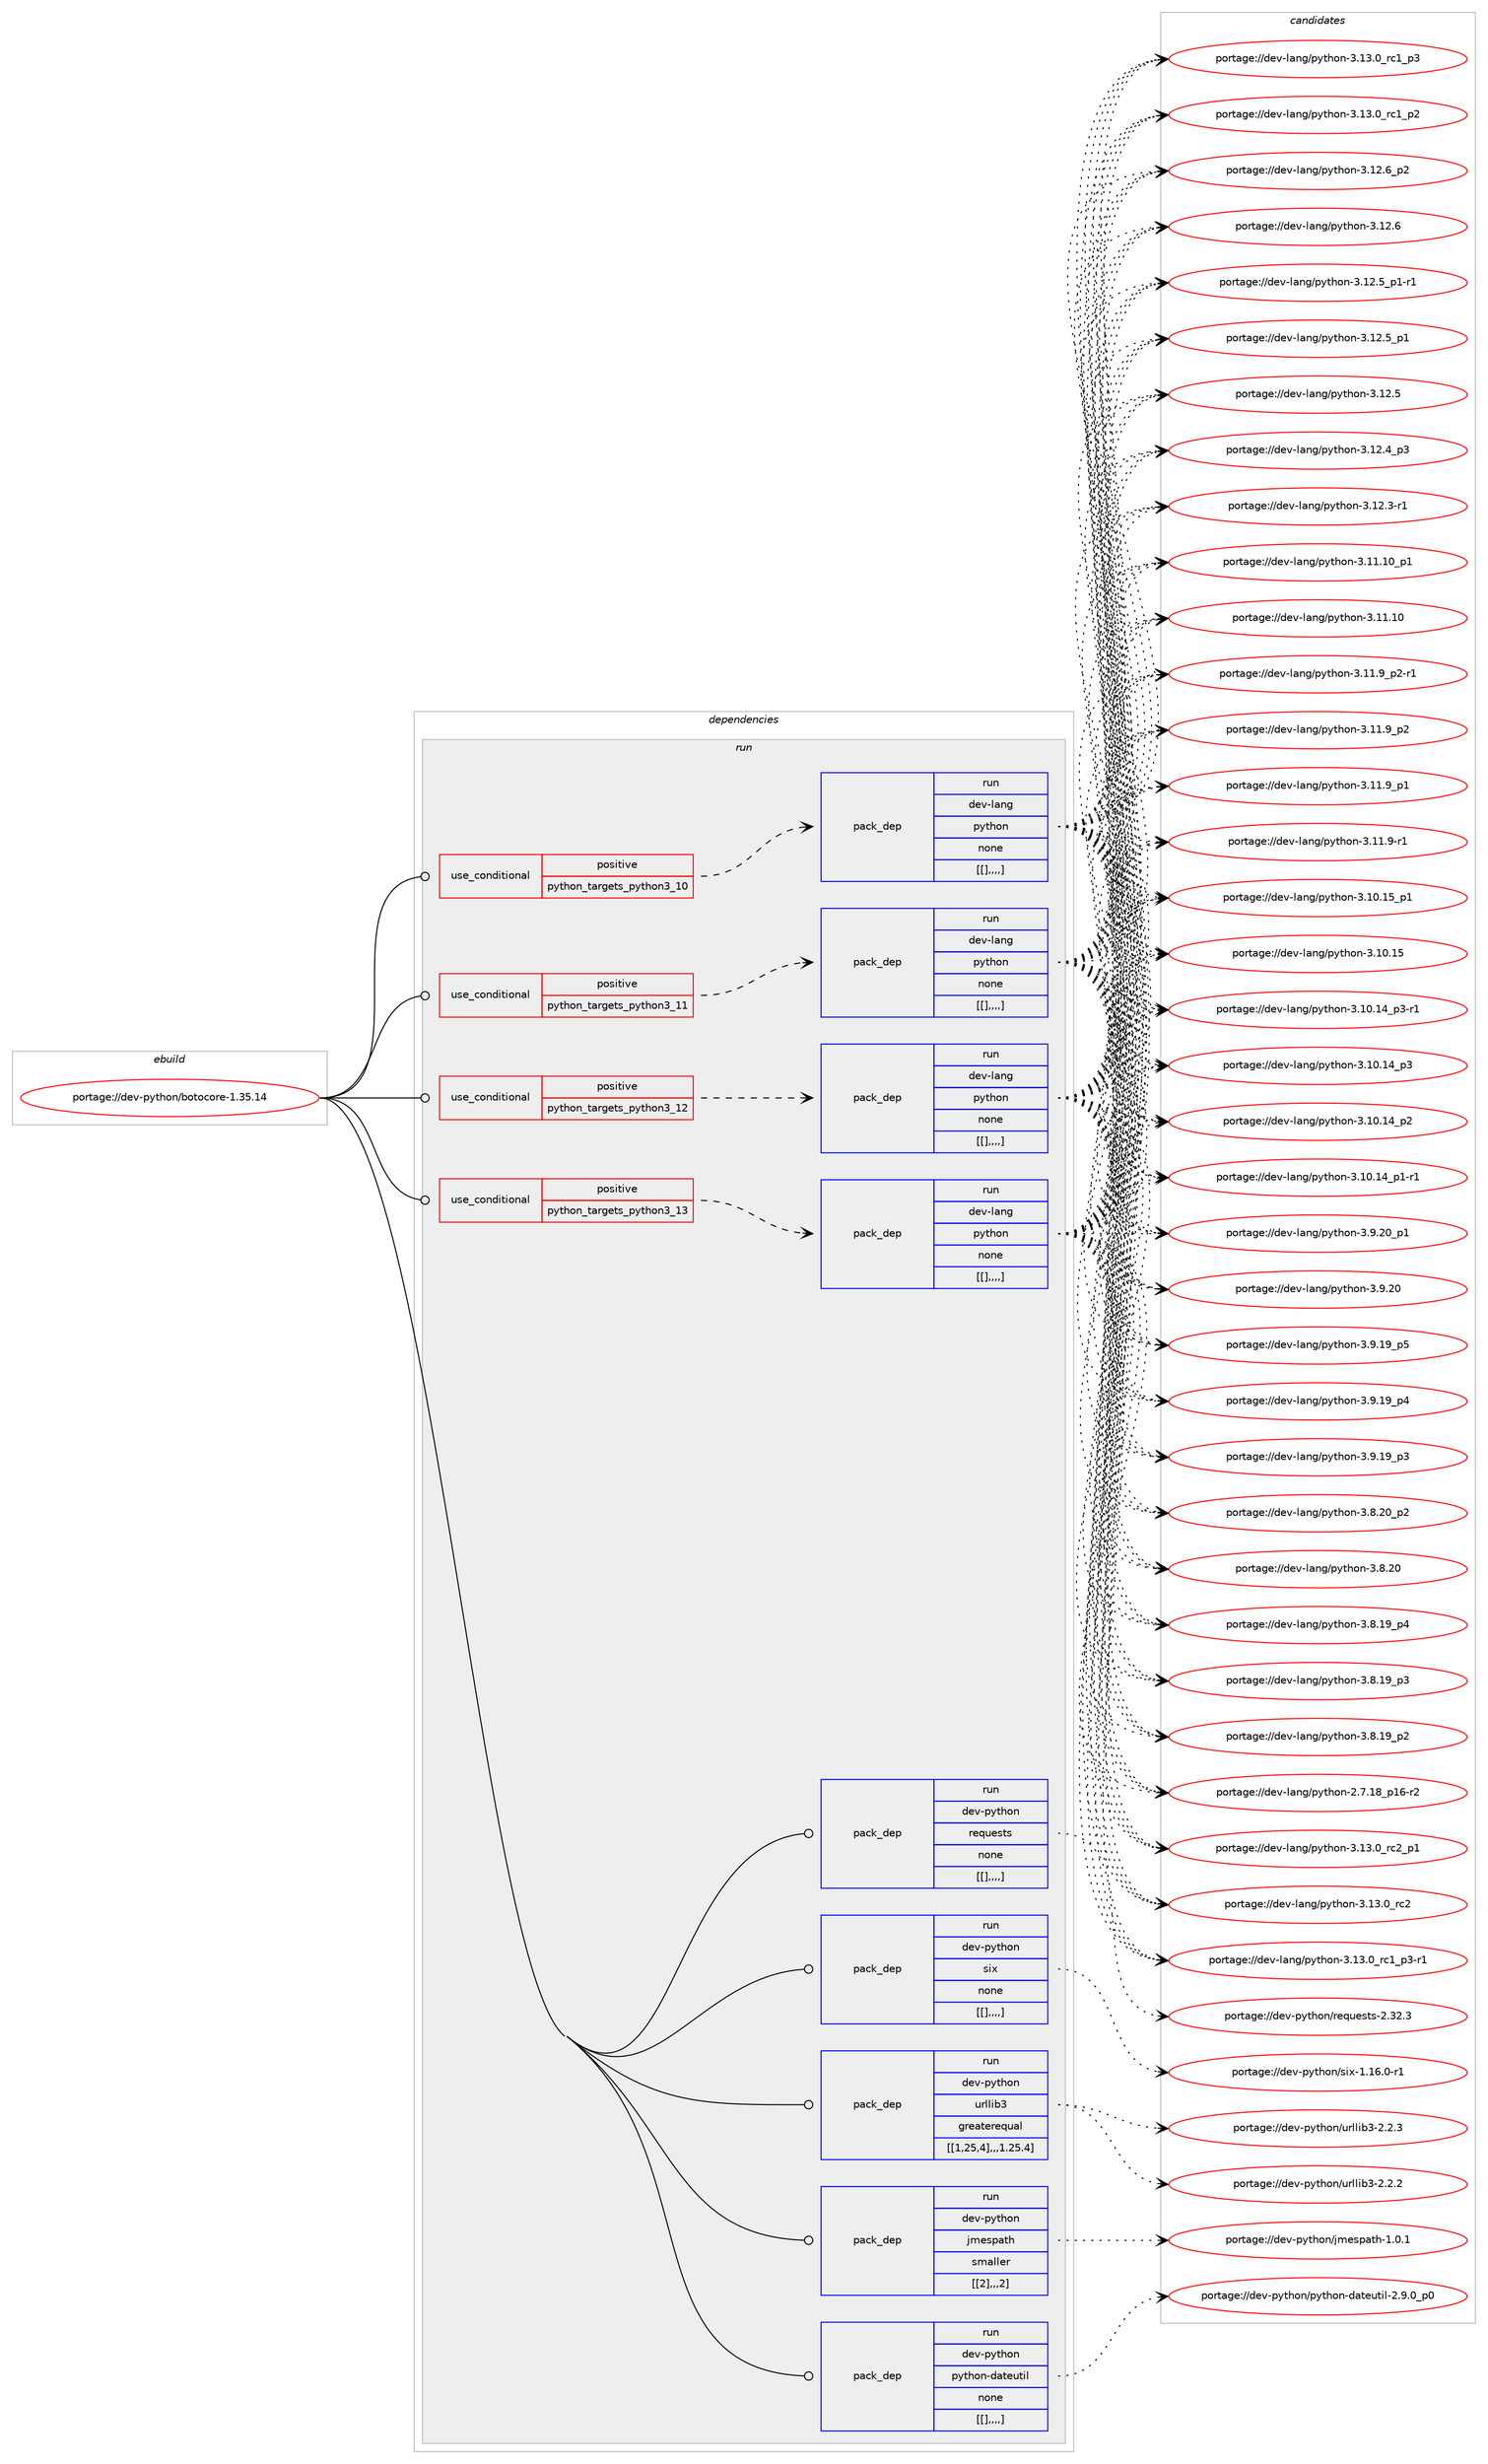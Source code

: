 digraph prolog {

# *************
# Graph options
# *************

newrank=true;
concentrate=true;
compound=true;
graph [rankdir=LR,fontname=Helvetica,fontsize=10,ranksep=1.5];#, ranksep=2.5, nodesep=0.2];
edge  [arrowhead=vee];
node  [fontname=Helvetica,fontsize=10];

# **********
# The ebuild
# **********

subgraph cluster_leftcol {
color=gray;
label=<<i>ebuild</i>>;
id [label="portage://dev-python/botocore-1.35.14", color=red, width=4, href="../dev-python/botocore-1.35.14.svg"];
}

# ****************
# The dependencies
# ****************

subgraph cluster_midcol {
color=gray;
label=<<i>dependencies</i>>;
subgraph cluster_compile {
fillcolor="#eeeeee";
style=filled;
label=<<i>compile</i>>;
}
subgraph cluster_compileandrun {
fillcolor="#eeeeee";
style=filled;
label=<<i>compile and run</i>>;
}
subgraph cluster_run {
fillcolor="#eeeeee";
style=filled;
label=<<i>run</i>>;
subgraph cond32417 {
dependency144463 [label=<<TABLE BORDER="0" CELLBORDER="1" CELLSPACING="0" CELLPADDING="4"><TR><TD ROWSPAN="3" CELLPADDING="10">use_conditional</TD></TR><TR><TD>positive</TD></TR><TR><TD>python_targets_python3_10</TD></TR></TABLE>>, shape=none, color=red];
subgraph pack110837 {
dependency144464 [label=<<TABLE BORDER="0" CELLBORDER="1" CELLSPACING="0" CELLPADDING="4" WIDTH="220"><TR><TD ROWSPAN="6" CELLPADDING="30">pack_dep</TD></TR><TR><TD WIDTH="110">run</TD></TR><TR><TD>dev-lang</TD></TR><TR><TD>python</TD></TR><TR><TD>none</TD></TR><TR><TD>[[],,,,]</TD></TR></TABLE>>, shape=none, color=blue];
}
dependency144463:e -> dependency144464:w [weight=20,style="dashed",arrowhead="vee"];
}
id:e -> dependency144463:w [weight=20,style="solid",arrowhead="odot"];
subgraph cond32418 {
dependency144465 [label=<<TABLE BORDER="0" CELLBORDER="1" CELLSPACING="0" CELLPADDING="4"><TR><TD ROWSPAN="3" CELLPADDING="10">use_conditional</TD></TR><TR><TD>positive</TD></TR><TR><TD>python_targets_python3_11</TD></TR></TABLE>>, shape=none, color=red];
subgraph pack110838 {
dependency144466 [label=<<TABLE BORDER="0" CELLBORDER="1" CELLSPACING="0" CELLPADDING="4" WIDTH="220"><TR><TD ROWSPAN="6" CELLPADDING="30">pack_dep</TD></TR><TR><TD WIDTH="110">run</TD></TR><TR><TD>dev-lang</TD></TR><TR><TD>python</TD></TR><TR><TD>none</TD></TR><TR><TD>[[],,,,]</TD></TR></TABLE>>, shape=none, color=blue];
}
dependency144465:e -> dependency144466:w [weight=20,style="dashed",arrowhead="vee"];
}
id:e -> dependency144465:w [weight=20,style="solid",arrowhead="odot"];
subgraph cond32419 {
dependency144467 [label=<<TABLE BORDER="0" CELLBORDER="1" CELLSPACING="0" CELLPADDING="4"><TR><TD ROWSPAN="3" CELLPADDING="10">use_conditional</TD></TR><TR><TD>positive</TD></TR><TR><TD>python_targets_python3_12</TD></TR></TABLE>>, shape=none, color=red];
subgraph pack110839 {
dependency144468 [label=<<TABLE BORDER="0" CELLBORDER="1" CELLSPACING="0" CELLPADDING="4" WIDTH="220"><TR><TD ROWSPAN="6" CELLPADDING="30">pack_dep</TD></TR><TR><TD WIDTH="110">run</TD></TR><TR><TD>dev-lang</TD></TR><TR><TD>python</TD></TR><TR><TD>none</TD></TR><TR><TD>[[],,,,]</TD></TR></TABLE>>, shape=none, color=blue];
}
dependency144467:e -> dependency144468:w [weight=20,style="dashed",arrowhead="vee"];
}
id:e -> dependency144467:w [weight=20,style="solid",arrowhead="odot"];
subgraph cond32420 {
dependency144469 [label=<<TABLE BORDER="0" CELLBORDER="1" CELLSPACING="0" CELLPADDING="4"><TR><TD ROWSPAN="3" CELLPADDING="10">use_conditional</TD></TR><TR><TD>positive</TD></TR><TR><TD>python_targets_python3_13</TD></TR></TABLE>>, shape=none, color=red];
subgraph pack110840 {
dependency144470 [label=<<TABLE BORDER="0" CELLBORDER="1" CELLSPACING="0" CELLPADDING="4" WIDTH="220"><TR><TD ROWSPAN="6" CELLPADDING="30">pack_dep</TD></TR><TR><TD WIDTH="110">run</TD></TR><TR><TD>dev-lang</TD></TR><TR><TD>python</TD></TR><TR><TD>none</TD></TR><TR><TD>[[],,,,]</TD></TR></TABLE>>, shape=none, color=blue];
}
dependency144469:e -> dependency144470:w [weight=20,style="dashed",arrowhead="vee"];
}
id:e -> dependency144469:w [weight=20,style="solid",arrowhead="odot"];
subgraph pack110841 {
dependency144471 [label=<<TABLE BORDER="0" CELLBORDER="1" CELLSPACING="0" CELLPADDING="4" WIDTH="220"><TR><TD ROWSPAN="6" CELLPADDING="30">pack_dep</TD></TR><TR><TD WIDTH="110">run</TD></TR><TR><TD>dev-python</TD></TR><TR><TD>jmespath</TD></TR><TR><TD>smaller</TD></TR><TR><TD>[[2],,,2]</TD></TR></TABLE>>, shape=none, color=blue];
}
id:e -> dependency144471:w [weight=20,style="solid",arrowhead="odot"];
subgraph pack110842 {
dependency144472 [label=<<TABLE BORDER="0" CELLBORDER="1" CELLSPACING="0" CELLPADDING="4" WIDTH="220"><TR><TD ROWSPAN="6" CELLPADDING="30">pack_dep</TD></TR><TR><TD WIDTH="110">run</TD></TR><TR><TD>dev-python</TD></TR><TR><TD>python-dateutil</TD></TR><TR><TD>none</TD></TR><TR><TD>[[],,,,]</TD></TR></TABLE>>, shape=none, color=blue];
}
id:e -> dependency144472:w [weight=20,style="solid",arrowhead="odot"];
subgraph pack110843 {
dependency144473 [label=<<TABLE BORDER="0" CELLBORDER="1" CELLSPACING="0" CELLPADDING="4" WIDTH="220"><TR><TD ROWSPAN="6" CELLPADDING="30">pack_dep</TD></TR><TR><TD WIDTH="110">run</TD></TR><TR><TD>dev-python</TD></TR><TR><TD>requests</TD></TR><TR><TD>none</TD></TR><TR><TD>[[],,,,]</TD></TR></TABLE>>, shape=none, color=blue];
}
id:e -> dependency144473:w [weight=20,style="solid",arrowhead="odot"];
subgraph pack110844 {
dependency144474 [label=<<TABLE BORDER="0" CELLBORDER="1" CELLSPACING="0" CELLPADDING="4" WIDTH="220"><TR><TD ROWSPAN="6" CELLPADDING="30">pack_dep</TD></TR><TR><TD WIDTH="110">run</TD></TR><TR><TD>dev-python</TD></TR><TR><TD>six</TD></TR><TR><TD>none</TD></TR><TR><TD>[[],,,,]</TD></TR></TABLE>>, shape=none, color=blue];
}
id:e -> dependency144474:w [weight=20,style="solid",arrowhead="odot"];
subgraph pack110845 {
dependency144475 [label=<<TABLE BORDER="0" CELLBORDER="1" CELLSPACING="0" CELLPADDING="4" WIDTH="220"><TR><TD ROWSPAN="6" CELLPADDING="30">pack_dep</TD></TR><TR><TD WIDTH="110">run</TD></TR><TR><TD>dev-python</TD></TR><TR><TD>urllib3</TD></TR><TR><TD>greaterequal</TD></TR><TR><TD>[[1,25,4],,,1.25.4]</TD></TR></TABLE>>, shape=none, color=blue];
}
id:e -> dependency144475:w [weight=20,style="solid",arrowhead="odot"];
}
}

# **************
# The candidates
# **************

subgraph cluster_choices {
rank=same;
color=gray;
label=<<i>candidates</i>>;

subgraph choice110837 {
color=black;
nodesep=1;
choice100101118451089711010347112121116104111110455146495146489511499509511249 [label="portage://dev-lang/python-3.13.0_rc2_p1", color=red, width=4,href="../dev-lang/python-3.13.0_rc2_p1.svg"];
choice10010111845108971101034711212111610411111045514649514648951149950 [label="portage://dev-lang/python-3.13.0_rc2", color=red, width=4,href="../dev-lang/python-3.13.0_rc2.svg"];
choice1001011184510897110103471121211161041111104551464951464895114994995112514511449 [label="portage://dev-lang/python-3.13.0_rc1_p3-r1", color=red, width=4,href="../dev-lang/python-3.13.0_rc1_p3-r1.svg"];
choice100101118451089711010347112121116104111110455146495146489511499499511251 [label="portage://dev-lang/python-3.13.0_rc1_p3", color=red, width=4,href="../dev-lang/python-3.13.0_rc1_p3.svg"];
choice100101118451089711010347112121116104111110455146495146489511499499511250 [label="portage://dev-lang/python-3.13.0_rc1_p2", color=red, width=4,href="../dev-lang/python-3.13.0_rc1_p2.svg"];
choice100101118451089711010347112121116104111110455146495046549511250 [label="portage://dev-lang/python-3.12.6_p2", color=red, width=4,href="../dev-lang/python-3.12.6_p2.svg"];
choice10010111845108971101034711212111610411111045514649504654 [label="portage://dev-lang/python-3.12.6", color=red, width=4,href="../dev-lang/python-3.12.6.svg"];
choice1001011184510897110103471121211161041111104551464950465395112494511449 [label="portage://dev-lang/python-3.12.5_p1-r1", color=red, width=4,href="../dev-lang/python-3.12.5_p1-r1.svg"];
choice100101118451089711010347112121116104111110455146495046539511249 [label="portage://dev-lang/python-3.12.5_p1", color=red, width=4,href="../dev-lang/python-3.12.5_p1.svg"];
choice10010111845108971101034711212111610411111045514649504653 [label="portage://dev-lang/python-3.12.5", color=red, width=4,href="../dev-lang/python-3.12.5.svg"];
choice100101118451089711010347112121116104111110455146495046529511251 [label="portage://dev-lang/python-3.12.4_p3", color=red, width=4,href="../dev-lang/python-3.12.4_p3.svg"];
choice100101118451089711010347112121116104111110455146495046514511449 [label="portage://dev-lang/python-3.12.3-r1", color=red, width=4,href="../dev-lang/python-3.12.3-r1.svg"];
choice10010111845108971101034711212111610411111045514649494649489511249 [label="portage://dev-lang/python-3.11.10_p1", color=red, width=4,href="../dev-lang/python-3.11.10_p1.svg"];
choice1001011184510897110103471121211161041111104551464949464948 [label="portage://dev-lang/python-3.11.10", color=red, width=4,href="../dev-lang/python-3.11.10.svg"];
choice1001011184510897110103471121211161041111104551464949465795112504511449 [label="portage://dev-lang/python-3.11.9_p2-r1", color=red, width=4,href="../dev-lang/python-3.11.9_p2-r1.svg"];
choice100101118451089711010347112121116104111110455146494946579511250 [label="portage://dev-lang/python-3.11.9_p2", color=red, width=4,href="../dev-lang/python-3.11.9_p2.svg"];
choice100101118451089711010347112121116104111110455146494946579511249 [label="portage://dev-lang/python-3.11.9_p1", color=red, width=4,href="../dev-lang/python-3.11.9_p1.svg"];
choice100101118451089711010347112121116104111110455146494946574511449 [label="portage://dev-lang/python-3.11.9-r1", color=red, width=4,href="../dev-lang/python-3.11.9-r1.svg"];
choice10010111845108971101034711212111610411111045514649484649539511249 [label="portage://dev-lang/python-3.10.15_p1", color=red, width=4,href="../dev-lang/python-3.10.15_p1.svg"];
choice1001011184510897110103471121211161041111104551464948464953 [label="portage://dev-lang/python-3.10.15", color=red, width=4,href="../dev-lang/python-3.10.15.svg"];
choice100101118451089711010347112121116104111110455146494846495295112514511449 [label="portage://dev-lang/python-3.10.14_p3-r1", color=red, width=4,href="../dev-lang/python-3.10.14_p3-r1.svg"];
choice10010111845108971101034711212111610411111045514649484649529511251 [label="portage://dev-lang/python-3.10.14_p3", color=red, width=4,href="../dev-lang/python-3.10.14_p3.svg"];
choice10010111845108971101034711212111610411111045514649484649529511250 [label="portage://dev-lang/python-3.10.14_p2", color=red, width=4,href="../dev-lang/python-3.10.14_p2.svg"];
choice100101118451089711010347112121116104111110455146494846495295112494511449 [label="portage://dev-lang/python-3.10.14_p1-r1", color=red, width=4,href="../dev-lang/python-3.10.14_p1-r1.svg"];
choice100101118451089711010347112121116104111110455146574650489511249 [label="portage://dev-lang/python-3.9.20_p1", color=red, width=4,href="../dev-lang/python-3.9.20_p1.svg"];
choice10010111845108971101034711212111610411111045514657465048 [label="portage://dev-lang/python-3.9.20", color=red, width=4,href="../dev-lang/python-3.9.20.svg"];
choice100101118451089711010347112121116104111110455146574649579511253 [label="portage://dev-lang/python-3.9.19_p5", color=red, width=4,href="../dev-lang/python-3.9.19_p5.svg"];
choice100101118451089711010347112121116104111110455146574649579511252 [label="portage://dev-lang/python-3.9.19_p4", color=red, width=4,href="../dev-lang/python-3.9.19_p4.svg"];
choice100101118451089711010347112121116104111110455146574649579511251 [label="portage://dev-lang/python-3.9.19_p3", color=red, width=4,href="../dev-lang/python-3.9.19_p3.svg"];
choice100101118451089711010347112121116104111110455146564650489511250 [label="portage://dev-lang/python-3.8.20_p2", color=red, width=4,href="../dev-lang/python-3.8.20_p2.svg"];
choice10010111845108971101034711212111610411111045514656465048 [label="portage://dev-lang/python-3.8.20", color=red, width=4,href="../dev-lang/python-3.8.20.svg"];
choice100101118451089711010347112121116104111110455146564649579511252 [label="portage://dev-lang/python-3.8.19_p4", color=red, width=4,href="../dev-lang/python-3.8.19_p4.svg"];
choice100101118451089711010347112121116104111110455146564649579511251 [label="portage://dev-lang/python-3.8.19_p3", color=red, width=4,href="../dev-lang/python-3.8.19_p3.svg"];
choice100101118451089711010347112121116104111110455146564649579511250 [label="portage://dev-lang/python-3.8.19_p2", color=red, width=4,href="../dev-lang/python-3.8.19_p2.svg"];
choice100101118451089711010347112121116104111110455046554649569511249544511450 [label="portage://dev-lang/python-2.7.18_p16-r2", color=red, width=4,href="../dev-lang/python-2.7.18_p16-r2.svg"];
dependency144464:e -> choice100101118451089711010347112121116104111110455146495146489511499509511249:w [style=dotted,weight="100"];
dependency144464:e -> choice10010111845108971101034711212111610411111045514649514648951149950:w [style=dotted,weight="100"];
dependency144464:e -> choice1001011184510897110103471121211161041111104551464951464895114994995112514511449:w [style=dotted,weight="100"];
dependency144464:e -> choice100101118451089711010347112121116104111110455146495146489511499499511251:w [style=dotted,weight="100"];
dependency144464:e -> choice100101118451089711010347112121116104111110455146495146489511499499511250:w [style=dotted,weight="100"];
dependency144464:e -> choice100101118451089711010347112121116104111110455146495046549511250:w [style=dotted,weight="100"];
dependency144464:e -> choice10010111845108971101034711212111610411111045514649504654:w [style=dotted,weight="100"];
dependency144464:e -> choice1001011184510897110103471121211161041111104551464950465395112494511449:w [style=dotted,weight="100"];
dependency144464:e -> choice100101118451089711010347112121116104111110455146495046539511249:w [style=dotted,weight="100"];
dependency144464:e -> choice10010111845108971101034711212111610411111045514649504653:w [style=dotted,weight="100"];
dependency144464:e -> choice100101118451089711010347112121116104111110455146495046529511251:w [style=dotted,weight="100"];
dependency144464:e -> choice100101118451089711010347112121116104111110455146495046514511449:w [style=dotted,weight="100"];
dependency144464:e -> choice10010111845108971101034711212111610411111045514649494649489511249:w [style=dotted,weight="100"];
dependency144464:e -> choice1001011184510897110103471121211161041111104551464949464948:w [style=dotted,weight="100"];
dependency144464:e -> choice1001011184510897110103471121211161041111104551464949465795112504511449:w [style=dotted,weight="100"];
dependency144464:e -> choice100101118451089711010347112121116104111110455146494946579511250:w [style=dotted,weight="100"];
dependency144464:e -> choice100101118451089711010347112121116104111110455146494946579511249:w [style=dotted,weight="100"];
dependency144464:e -> choice100101118451089711010347112121116104111110455146494946574511449:w [style=dotted,weight="100"];
dependency144464:e -> choice10010111845108971101034711212111610411111045514649484649539511249:w [style=dotted,weight="100"];
dependency144464:e -> choice1001011184510897110103471121211161041111104551464948464953:w [style=dotted,weight="100"];
dependency144464:e -> choice100101118451089711010347112121116104111110455146494846495295112514511449:w [style=dotted,weight="100"];
dependency144464:e -> choice10010111845108971101034711212111610411111045514649484649529511251:w [style=dotted,weight="100"];
dependency144464:e -> choice10010111845108971101034711212111610411111045514649484649529511250:w [style=dotted,weight="100"];
dependency144464:e -> choice100101118451089711010347112121116104111110455146494846495295112494511449:w [style=dotted,weight="100"];
dependency144464:e -> choice100101118451089711010347112121116104111110455146574650489511249:w [style=dotted,weight="100"];
dependency144464:e -> choice10010111845108971101034711212111610411111045514657465048:w [style=dotted,weight="100"];
dependency144464:e -> choice100101118451089711010347112121116104111110455146574649579511253:w [style=dotted,weight="100"];
dependency144464:e -> choice100101118451089711010347112121116104111110455146574649579511252:w [style=dotted,weight="100"];
dependency144464:e -> choice100101118451089711010347112121116104111110455146574649579511251:w [style=dotted,weight="100"];
dependency144464:e -> choice100101118451089711010347112121116104111110455146564650489511250:w [style=dotted,weight="100"];
dependency144464:e -> choice10010111845108971101034711212111610411111045514656465048:w [style=dotted,weight="100"];
dependency144464:e -> choice100101118451089711010347112121116104111110455146564649579511252:w [style=dotted,weight="100"];
dependency144464:e -> choice100101118451089711010347112121116104111110455146564649579511251:w [style=dotted,weight="100"];
dependency144464:e -> choice100101118451089711010347112121116104111110455146564649579511250:w [style=dotted,weight="100"];
dependency144464:e -> choice100101118451089711010347112121116104111110455046554649569511249544511450:w [style=dotted,weight="100"];
}
subgraph choice110838 {
color=black;
nodesep=1;
choice100101118451089711010347112121116104111110455146495146489511499509511249 [label="portage://dev-lang/python-3.13.0_rc2_p1", color=red, width=4,href="../dev-lang/python-3.13.0_rc2_p1.svg"];
choice10010111845108971101034711212111610411111045514649514648951149950 [label="portage://dev-lang/python-3.13.0_rc2", color=red, width=4,href="../dev-lang/python-3.13.0_rc2.svg"];
choice1001011184510897110103471121211161041111104551464951464895114994995112514511449 [label="portage://dev-lang/python-3.13.0_rc1_p3-r1", color=red, width=4,href="../dev-lang/python-3.13.0_rc1_p3-r1.svg"];
choice100101118451089711010347112121116104111110455146495146489511499499511251 [label="portage://dev-lang/python-3.13.0_rc1_p3", color=red, width=4,href="../dev-lang/python-3.13.0_rc1_p3.svg"];
choice100101118451089711010347112121116104111110455146495146489511499499511250 [label="portage://dev-lang/python-3.13.0_rc1_p2", color=red, width=4,href="../dev-lang/python-3.13.0_rc1_p2.svg"];
choice100101118451089711010347112121116104111110455146495046549511250 [label="portage://dev-lang/python-3.12.6_p2", color=red, width=4,href="../dev-lang/python-3.12.6_p2.svg"];
choice10010111845108971101034711212111610411111045514649504654 [label="portage://dev-lang/python-3.12.6", color=red, width=4,href="../dev-lang/python-3.12.6.svg"];
choice1001011184510897110103471121211161041111104551464950465395112494511449 [label="portage://dev-lang/python-3.12.5_p1-r1", color=red, width=4,href="../dev-lang/python-3.12.5_p1-r1.svg"];
choice100101118451089711010347112121116104111110455146495046539511249 [label="portage://dev-lang/python-3.12.5_p1", color=red, width=4,href="../dev-lang/python-3.12.5_p1.svg"];
choice10010111845108971101034711212111610411111045514649504653 [label="portage://dev-lang/python-3.12.5", color=red, width=4,href="../dev-lang/python-3.12.5.svg"];
choice100101118451089711010347112121116104111110455146495046529511251 [label="portage://dev-lang/python-3.12.4_p3", color=red, width=4,href="../dev-lang/python-3.12.4_p3.svg"];
choice100101118451089711010347112121116104111110455146495046514511449 [label="portage://dev-lang/python-3.12.3-r1", color=red, width=4,href="../dev-lang/python-3.12.3-r1.svg"];
choice10010111845108971101034711212111610411111045514649494649489511249 [label="portage://dev-lang/python-3.11.10_p1", color=red, width=4,href="../dev-lang/python-3.11.10_p1.svg"];
choice1001011184510897110103471121211161041111104551464949464948 [label="portage://dev-lang/python-3.11.10", color=red, width=4,href="../dev-lang/python-3.11.10.svg"];
choice1001011184510897110103471121211161041111104551464949465795112504511449 [label="portage://dev-lang/python-3.11.9_p2-r1", color=red, width=4,href="../dev-lang/python-3.11.9_p2-r1.svg"];
choice100101118451089711010347112121116104111110455146494946579511250 [label="portage://dev-lang/python-3.11.9_p2", color=red, width=4,href="../dev-lang/python-3.11.9_p2.svg"];
choice100101118451089711010347112121116104111110455146494946579511249 [label="portage://dev-lang/python-3.11.9_p1", color=red, width=4,href="../dev-lang/python-3.11.9_p1.svg"];
choice100101118451089711010347112121116104111110455146494946574511449 [label="portage://dev-lang/python-3.11.9-r1", color=red, width=4,href="../dev-lang/python-3.11.9-r1.svg"];
choice10010111845108971101034711212111610411111045514649484649539511249 [label="portage://dev-lang/python-3.10.15_p1", color=red, width=4,href="../dev-lang/python-3.10.15_p1.svg"];
choice1001011184510897110103471121211161041111104551464948464953 [label="portage://dev-lang/python-3.10.15", color=red, width=4,href="../dev-lang/python-3.10.15.svg"];
choice100101118451089711010347112121116104111110455146494846495295112514511449 [label="portage://dev-lang/python-3.10.14_p3-r1", color=red, width=4,href="../dev-lang/python-3.10.14_p3-r1.svg"];
choice10010111845108971101034711212111610411111045514649484649529511251 [label="portage://dev-lang/python-3.10.14_p3", color=red, width=4,href="../dev-lang/python-3.10.14_p3.svg"];
choice10010111845108971101034711212111610411111045514649484649529511250 [label="portage://dev-lang/python-3.10.14_p2", color=red, width=4,href="../dev-lang/python-3.10.14_p2.svg"];
choice100101118451089711010347112121116104111110455146494846495295112494511449 [label="portage://dev-lang/python-3.10.14_p1-r1", color=red, width=4,href="../dev-lang/python-3.10.14_p1-r1.svg"];
choice100101118451089711010347112121116104111110455146574650489511249 [label="portage://dev-lang/python-3.9.20_p1", color=red, width=4,href="../dev-lang/python-3.9.20_p1.svg"];
choice10010111845108971101034711212111610411111045514657465048 [label="portage://dev-lang/python-3.9.20", color=red, width=4,href="../dev-lang/python-3.9.20.svg"];
choice100101118451089711010347112121116104111110455146574649579511253 [label="portage://dev-lang/python-3.9.19_p5", color=red, width=4,href="../dev-lang/python-3.9.19_p5.svg"];
choice100101118451089711010347112121116104111110455146574649579511252 [label="portage://dev-lang/python-3.9.19_p4", color=red, width=4,href="../dev-lang/python-3.9.19_p4.svg"];
choice100101118451089711010347112121116104111110455146574649579511251 [label="portage://dev-lang/python-3.9.19_p3", color=red, width=4,href="../dev-lang/python-3.9.19_p3.svg"];
choice100101118451089711010347112121116104111110455146564650489511250 [label="portage://dev-lang/python-3.8.20_p2", color=red, width=4,href="../dev-lang/python-3.8.20_p2.svg"];
choice10010111845108971101034711212111610411111045514656465048 [label="portage://dev-lang/python-3.8.20", color=red, width=4,href="../dev-lang/python-3.8.20.svg"];
choice100101118451089711010347112121116104111110455146564649579511252 [label="portage://dev-lang/python-3.8.19_p4", color=red, width=4,href="../dev-lang/python-3.8.19_p4.svg"];
choice100101118451089711010347112121116104111110455146564649579511251 [label="portage://dev-lang/python-3.8.19_p3", color=red, width=4,href="../dev-lang/python-3.8.19_p3.svg"];
choice100101118451089711010347112121116104111110455146564649579511250 [label="portage://dev-lang/python-3.8.19_p2", color=red, width=4,href="../dev-lang/python-3.8.19_p2.svg"];
choice100101118451089711010347112121116104111110455046554649569511249544511450 [label="portage://dev-lang/python-2.7.18_p16-r2", color=red, width=4,href="../dev-lang/python-2.7.18_p16-r2.svg"];
dependency144466:e -> choice100101118451089711010347112121116104111110455146495146489511499509511249:w [style=dotted,weight="100"];
dependency144466:e -> choice10010111845108971101034711212111610411111045514649514648951149950:w [style=dotted,weight="100"];
dependency144466:e -> choice1001011184510897110103471121211161041111104551464951464895114994995112514511449:w [style=dotted,weight="100"];
dependency144466:e -> choice100101118451089711010347112121116104111110455146495146489511499499511251:w [style=dotted,weight="100"];
dependency144466:e -> choice100101118451089711010347112121116104111110455146495146489511499499511250:w [style=dotted,weight="100"];
dependency144466:e -> choice100101118451089711010347112121116104111110455146495046549511250:w [style=dotted,weight="100"];
dependency144466:e -> choice10010111845108971101034711212111610411111045514649504654:w [style=dotted,weight="100"];
dependency144466:e -> choice1001011184510897110103471121211161041111104551464950465395112494511449:w [style=dotted,weight="100"];
dependency144466:e -> choice100101118451089711010347112121116104111110455146495046539511249:w [style=dotted,weight="100"];
dependency144466:e -> choice10010111845108971101034711212111610411111045514649504653:w [style=dotted,weight="100"];
dependency144466:e -> choice100101118451089711010347112121116104111110455146495046529511251:w [style=dotted,weight="100"];
dependency144466:e -> choice100101118451089711010347112121116104111110455146495046514511449:w [style=dotted,weight="100"];
dependency144466:e -> choice10010111845108971101034711212111610411111045514649494649489511249:w [style=dotted,weight="100"];
dependency144466:e -> choice1001011184510897110103471121211161041111104551464949464948:w [style=dotted,weight="100"];
dependency144466:e -> choice1001011184510897110103471121211161041111104551464949465795112504511449:w [style=dotted,weight="100"];
dependency144466:e -> choice100101118451089711010347112121116104111110455146494946579511250:w [style=dotted,weight="100"];
dependency144466:e -> choice100101118451089711010347112121116104111110455146494946579511249:w [style=dotted,weight="100"];
dependency144466:e -> choice100101118451089711010347112121116104111110455146494946574511449:w [style=dotted,weight="100"];
dependency144466:e -> choice10010111845108971101034711212111610411111045514649484649539511249:w [style=dotted,weight="100"];
dependency144466:e -> choice1001011184510897110103471121211161041111104551464948464953:w [style=dotted,weight="100"];
dependency144466:e -> choice100101118451089711010347112121116104111110455146494846495295112514511449:w [style=dotted,weight="100"];
dependency144466:e -> choice10010111845108971101034711212111610411111045514649484649529511251:w [style=dotted,weight="100"];
dependency144466:e -> choice10010111845108971101034711212111610411111045514649484649529511250:w [style=dotted,weight="100"];
dependency144466:e -> choice100101118451089711010347112121116104111110455146494846495295112494511449:w [style=dotted,weight="100"];
dependency144466:e -> choice100101118451089711010347112121116104111110455146574650489511249:w [style=dotted,weight="100"];
dependency144466:e -> choice10010111845108971101034711212111610411111045514657465048:w [style=dotted,weight="100"];
dependency144466:e -> choice100101118451089711010347112121116104111110455146574649579511253:w [style=dotted,weight="100"];
dependency144466:e -> choice100101118451089711010347112121116104111110455146574649579511252:w [style=dotted,weight="100"];
dependency144466:e -> choice100101118451089711010347112121116104111110455146574649579511251:w [style=dotted,weight="100"];
dependency144466:e -> choice100101118451089711010347112121116104111110455146564650489511250:w [style=dotted,weight="100"];
dependency144466:e -> choice10010111845108971101034711212111610411111045514656465048:w [style=dotted,weight="100"];
dependency144466:e -> choice100101118451089711010347112121116104111110455146564649579511252:w [style=dotted,weight="100"];
dependency144466:e -> choice100101118451089711010347112121116104111110455146564649579511251:w [style=dotted,weight="100"];
dependency144466:e -> choice100101118451089711010347112121116104111110455146564649579511250:w [style=dotted,weight="100"];
dependency144466:e -> choice100101118451089711010347112121116104111110455046554649569511249544511450:w [style=dotted,weight="100"];
}
subgraph choice110839 {
color=black;
nodesep=1;
choice100101118451089711010347112121116104111110455146495146489511499509511249 [label="portage://dev-lang/python-3.13.0_rc2_p1", color=red, width=4,href="../dev-lang/python-3.13.0_rc2_p1.svg"];
choice10010111845108971101034711212111610411111045514649514648951149950 [label="portage://dev-lang/python-3.13.0_rc2", color=red, width=4,href="../dev-lang/python-3.13.0_rc2.svg"];
choice1001011184510897110103471121211161041111104551464951464895114994995112514511449 [label="portage://dev-lang/python-3.13.0_rc1_p3-r1", color=red, width=4,href="../dev-lang/python-3.13.0_rc1_p3-r1.svg"];
choice100101118451089711010347112121116104111110455146495146489511499499511251 [label="portage://dev-lang/python-3.13.0_rc1_p3", color=red, width=4,href="../dev-lang/python-3.13.0_rc1_p3.svg"];
choice100101118451089711010347112121116104111110455146495146489511499499511250 [label="portage://dev-lang/python-3.13.0_rc1_p2", color=red, width=4,href="../dev-lang/python-3.13.0_rc1_p2.svg"];
choice100101118451089711010347112121116104111110455146495046549511250 [label="portage://dev-lang/python-3.12.6_p2", color=red, width=4,href="../dev-lang/python-3.12.6_p2.svg"];
choice10010111845108971101034711212111610411111045514649504654 [label="portage://dev-lang/python-3.12.6", color=red, width=4,href="../dev-lang/python-3.12.6.svg"];
choice1001011184510897110103471121211161041111104551464950465395112494511449 [label="portage://dev-lang/python-3.12.5_p1-r1", color=red, width=4,href="../dev-lang/python-3.12.5_p1-r1.svg"];
choice100101118451089711010347112121116104111110455146495046539511249 [label="portage://dev-lang/python-3.12.5_p1", color=red, width=4,href="../dev-lang/python-3.12.5_p1.svg"];
choice10010111845108971101034711212111610411111045514649504653 [label="portage://dev-lang/python-3.12.5", color=red, width=4,href="../dev-lang/python-3.12.5.svg"];
choice100101118451089711010347112121116104111110455146495046529511251 [label="portage://dev-lang/python-3.12.4_p3", color=red, width=4,href="../dev-lang/python-3.12.4_p3.svg"];
choice100101118451089711010347112121116104111110455146495046514511449 [label="portage://dev-lang/python-3.12.3-r1", color=red, width=4,href="../dev-lang/python-3.12.3-r1.svg"];
choice10010111845108971101034711212111610411111045514649494649489511249 [label="portage://dev-lang/python-3.11.10_p1", color=red, width=4,href="../dev-lang/python-3.11.10_p1.svg"];
choice1001011184510897110103471121211161041111104551464949464948 [label="portage://dev-lang/python-3.11.10", color=red, width=4,href="../dev-lang/python-3.11.10.svg"];
choice1001011184510897110103471121211161041111104551464949465795112504511449 [label="portage://dev-lang/python-3.11.9_p2-r1", color=red, width=4,href="../dev-lang/python-3.11.9_p2-r1.svg"];
choice100101118451089711010347112121116104111110455146494946579511250 [label="portage://dev-lang/python-3.11.9_p2", color=red, width=4,href="../dev-lang/python-3.11.9_p2.svg"];
choice100101118451089711010347112121116104111110455146494946579511249 [label="portage://dev-lang/python-3.11.9_p1", color=red, width=4,href="../dev-lang/python-3.11.9_p1.svg"];
choice100101118451089711010347112121116104111110455146494946574511449 [label="portage://dev-lang/python-3.11.9-r1", color=red, width=4,href="../dev-lang/python-3.11.9-r1.svg"];
choice10010111845108971101034711212111610411111045514649484649539511249 [label="portage://dev-lang/python-3.10.15_p1", color=red, width=4,href="../dev-lang/python-3.10.15_p1.svg"];
choice1001011184510897110103471121211161041111104551464948464953 [label="portage://dev-lang/python-3.10.15", color=red, width=4,href="../dev-lang/python-3.10.15.svg"];
choice100101118451089711010347112121116104111110455146494846495295112514511449 [label="portage://dev-lang/python-3.10.14_p3-r1", color=red, width=4,href="../dev-lang/python-3.10.14_p3-r1.svg"];
choice10010111845108971101034711212111610411111045514649484649529511251 [label="portage://dev-lang/python-3.10.14_p3", color=red, width=4,href="../dev-lang/python-3.10.14_p3.svg"];
choice10010111845108971101034711212111610411111045514649484649529511250 [label="portage://dev-lang/python-3.10.14_p2", color=red, width=4,href="../dev-lang/python-3.10.14_p2.svg"];
choice100101118451089711010347112121116104111110455146494846495295112494511449 [label="portage://dev-lang/python-3.10.14_p1-r1", color=red, width=4,href="../dev-lang/python-3.10.14_p1-r1.svg"];
choice100101118451089711010347112121116104111110455146574650489511249 [label="portage://dev-lang/python-3.9.20_p1", color=red, width=4,href="../dev-lang/python-3.9.20_p1.svg"];
choice10010111845108971101034711212111610411111045514657465048 [label="portage://dev-lang/python-3.9.20", color=red, width=4,href="../dev-lang/python-3.9.20.svg"];
choice100101118451089711010347112121116104111110455146574649579511253 [label="portage://dev-lang/python-3.9.19_p5", color=red, width=4,href="../dev-lang/python-3.9.19_p5.svg"];
choice100101118451089711010347112121116104111110455146574649579511252 [label="portage://dev-lang/python-3.9.19_p4", color=red, width=4,href="../dev-lang/python-3.9.19_p4.svg"];
choice100101118451089711010347112121116104111110455146574649579511251 [label="portage://dev-lang/python-3.9.19_p3", color=red, width=4,href="../dev-lang/python-3.9.19_p3.svg"];
choice100101118451089711010347112121116104111110455146564650489511250 [label="portage://dev-lang/python-3.8.20_p2", color=red, width=4,href="../dev-lang/python-3.8.20_p2.svg"];
choice10010111845108971101034711212111610411111045514656465048 [label="portage://dev-lang/python-3.8.20", color=red, width=4,href="../dev-lang/python-3.8.20.svg"];
choice100101118451089711010347112121116104111110455146564649579511252 [label="portage://dev-lang/python-3.8.19_p4", color=red, width=4,href="../dev-lang/python-3.8.19_p4.svg"];
choice100101118451089711010347112121116104111110455146564649579511251 [label="portage://dev-lang/python-3.8.19_p3", color=red, width=4,href="../dev-lang/python-3.8.19_p3.svg"];
choice100101118451089711010347112121116104111110455146564649579511250 [label="portage://dev-lang/python-3.8.19_p2", color=red, width=4,href="../dev-lang/python-3.8.19_p2.svg"];
choice100101118451089711010347112121116104111110455046554649569511249544511450 [label="portage://dev-lang/python-2.7.18_p16-r2", color=red, width=4,href="../dev-lang/python-2.7.18_p16-r2.svg"];
dependency144468:e -> choice100101118451089711010347112121116104111110455146495146489511499509511249:w [style=dotted,weight="100"];
dependency144468:e -> choice10010111845108971101034711212111610411111045514649514648951149950:w [style=dotted,weight="100"];
dependency144468:e -> choice1001011184510897110103471121211161041111104551464951464895114994995112514511449:w [style=dotted,weight="100"];
dependency144468:e -> choice100101118451089711010347112121116104111110455146495146489511499499511251:w [style=dotted,weight="100"];
dependency144468:e -> choice100101118451089711010347112121116104111110455146495146489511499499511250:w [style=dotted,weight="100"];
dependency144468:e -> choice100101118451089711010347112121116104111110455146495046549511250:w [style=dotted,weight="100"];
dependency144468:e -> choice10010111845108971101034711212111610411111045514649504654:w [style=dotted,weight="100"];
dependency144468:e -> choice1001011184510897110103471121211161041111104551464950465395112494511449:w [style=dotted,weight="100"];
dependency144468:e -> choice100101118451089711010347112121116104111110455146495046539511249:w [style=dotted,weight="100"];
dependency144468:e -> choice10010111845108971101034711212111610411111045514649504653:w [style=dotted,weight="100"];
dependency144468:e -> choice100101118451089711010347112121116104111110455146495046529511251:w [style=dotted,weight="100"];
dependency144468:e -> choice100101118451089711010347112121116104111110455146495046514511449:w [style=dotted,weight="100"];
dependency144468:e -> choice10010111845108971101034711212111610411111045514649494649489511249:w [style=dotted,weight="100"];
dependency144468:e -> choice1001011184510897110103471121211161041111104551464949464948:w [style=dotted,weight="100"];
dependency144468:e -> choice1001011184510897110103471121211161041111104551464949465795112504511449:w [style=dotted,weight="100"];
dependency144468:e -> choice100101118451089711010347112121116104111110455146494946579511250:w [style=dotted,weight="100"];
dependency144468:e -> choice100101118451089711010347112121116104111110455146494946579511249:w [style=dotted,weight="100"];
dependency144468:e -> choice100101118451089711010347112121116104111110455146494946574511449:w [style=dotted,weight="100"];
dependency144468:e -> choice10010111845108971101034711212111610411111045514649484649539511249:w [style=dotted,weight="100"];
dependency144468:e -> choice1001011184510897110103471121211161041111104551464948464953:w [style=dotted,weight="100"];
dependency144468:e -> choice100101118451089711010347112121116104111110455146494846495295112514511449:w [style=dotted,weight="100"];
dependency144468:e -> choice10010111845108971101034711212111610411111045514649484649529511251:w [style=dotted,weight="100"];
dependency144468:e -> choice10010111845108971101034711212111610411111045514649484649529511250:w [style=dotted,weight="100"];
dependency144468:e -> choice100101118451089711010347112121116104111110455146494846495295112494511449:w [style=dotted,weight="100"];
dependency144468:e -> choice100101118451089711010347112121116104111110455146574650489511249:w [style=dotted,weight="100"];
dependency144468:e -> choice10010111845108971101034711212111610411111045514657465048:w [style=dotted,weight="100"];
dependency144468:e -> choice100101118451089711010347112121116104111110455146574649579511253:w [style=dotted,weight="100"];
dependency144468:e -> choice100101118451089711010347112121116104111110455146574649579511252:w [style=dotted,weight="100"];
dependency144468:e -> choice100101118451089711010347112121116104111110455146574649579511251:w [style=dotted,weight="100"];
dependency144468:e -> choice100101118451089711010347112121116104111110455146564650489511250:w [style=dotted,weight="100"];
dependency144468:e -> choice10010111845108971101034711212111610411111045514656465048:w [style=dotted,weight="100"];
dependency144468:e -> choice100101118451089711010347112121116104111110455146564649579511252:w [style=dotted,weight="100"];
dependency144468:e -> choice100101118451089711010347112121116104111110455146564649579511251:w [style=dotted,weight="100"];
dependency144468:e -> choice100101118451089711010347112121116104111110455146564649579511250:w [style=dotted,weight="100"];
dependency144468:e -> choice100101118451089711010347112121116104111110455046554649569511249544511450:w [style=dotted,weight="100"];
}
subgraph choice110840 {
color=black;
nodesep=1;
choice100101118451089711010347112121116104111110455146495146489511499509511249 [label="portage://dev-lang/python-3.13.0_rc2_p1", color=red, width=4,href="../dev-lang/python-3.13.0_rc2_p1.svg"];
choice10010111845108971101034711212111610411111045514649514648951149950 [label="portage://dev-lang/python-3.13.0_rc2", color=red, width=4,href="../dev-lang/python-3.13.0_rc2.svg"];
choice1001011184510897110103471121211161041111104551464951464895114994995112514511449 [label="portage://dev-lang/python-3.13.0_rc1_p3-r1", color=red, width=4,href="../dev-lang/python-3.13.0_rc1_p3-r1.svg"];
choice100101118451089711010347112121116104111110455146495146489511499499511251 [label="portage://dev-lang/python-3.13.0_rc1_p3", color=red, width=4,href="../dev-lang/python-3.13.0_rc1_p3.svg"];
choice100101118451089711010347112121116104111110455146495146489511499499511250 [label="portage://dev-lang/python-3.13.0_rc1_p2", color=red, width=4,href="../dev-lang/python-3.13.0_rc1_p2.svg"];
choice100101118451089711010347112121116104111110455146495046549511250 [label="portage://dev-lang/python-3.12.6_p2", color=red, width=4,href="../dev-lang/python-3.12.6_p2.svg"];
choice10010111845108971101034711212111610411111045514649504654 [label="portage://dev-lang/python-3.12.6", color=red, width=4,href="../dev-lang/python-3.12.6.svg"];
choice1001011184510897110103471121211161041111104551464950465395112494511449 [label="portage://dev-lang/python-3.12.5_p1-r1", color=red, width=4,href="../dev-lang/python-3.12.5_p1-r1.svg"];
choice100101118451089711010347112121116104111110455146495046539511249 [label="portage://dev-lang/python-3.12.5_p1", color=red, width=4,href="../dev-lang/python-3.12.5_p1.svg"];
choice10010111845108971101034711212111610411111045514649504653 [label="portage://dev-lang/python-3.12.5", color=red, width=4,href="../dev-lang/python-3.12.5.svg"];
choice100101118451089711010347112121116104111110455146495046529511251 [label="portage://dev-lang/python-3.12.4_p3", color=red, width=4,href="../dev-lang/python-3.12.4_p3.svg"];
choice100101118451089711010347112121116104111110455146495046514511449 [label="portage://dev-lang/python-3.12.3-r1", color=red, width=4,href="../dev-lang/python-3.12.3-r1.svg"];
choice10010111845108971101034711212111610411111045514649494649489511249 [label="portage://dev-lang/python-3.11.10_p1", color=red, width=4,href="../dev-lang/python-3.11.10_p1.svg"];
choice1001011184510897110103471121211161041111104551464949464948 [label="portage://dev-lang/python-3.11.10", color=red, width=4,href="../dev-lang/python-3.11.10.svg"];
choice1001011184510897110103471121211161041111104551464949465795112504511449 [label="portage://dev-lang/python-3.11.9_p2-r1", color=red, width=4,href="../dev-lang/python-3.11.9_p2-r1.svg"];
choice100101118451089711010347112121116104111110455146494946579511250 [label="portage://dev-lang/python-3.11.9_p2", color=red, width=4,href="../dev-lang/python-3.11.9_p2.svg"];
choice100101118451089711010347112121116104111110455146494946579511249 [label="portage://dev-lang/python-3.11.9_p1", color=red, width=4,href="../dev-lang/python-3.11.9_p1.svg"];
choice100101118451089711010347112121116104111110455146494946574511449 [label="portage://dev-lang/python-3.11.9-r1", color=red, width=4,href="../dev-lang/python-3.11.9-r1.svg"];
choice10010111845108971101034711212111610411111045514649484649539511249 [label="portage://dev-lang/python-3.10.15_p1", color=red, width=4,href="../dev-lang/python-3.10.15_p1.svg"];
choice1001011184510897110103471121211161041111104551464948464953 [label="portage://dev-lang/python-3.10.15", color=red, width=4,href="../dev-lang/python-3.10.15.svg"];
choice100101118451089711010347112121116104111110455146494846495295112514511449 [label="portage://dev-lang/python-3.10.14_p3-r1", color=red, width=4,href="../dev-lang/python-3.10.14_p3-r1.svg"];
choice10010111845108971101034711212111610411111045514649484649529511251 [label="portage://dev-lang/python-3.10.14_p3", color=red, width=4,href="../dev-lang/python-3.10.14_p3.svg"];
choice10010111845108971101034711212111610411111045514649484649529511250 [label="portage://dev-lang/python-3.10.14_p2", color=red, width=4,href="../dev-lang/python-3.10.14_p2.svg"];
choice100101118451089711010347112121116104111110455146494846495295112494511449 [label="portage://dev-lang/python-3.10.14_p1-r1", color=red, width=4,href="../dev-lang/python-3.10.14_p1-r1.svg"];
choice100101118451089711010347112121116104111110455146574650489511249 [label="portage://dev-lang/python-3.9.20_p1", color=red, width=4,href="../dev-lang/python-3.9.20_p1.svg"];
choice10010111845108971101034711212111610411111045514657465048 [label="portage://dev-lang/python-3.9.20", color=red, width=4,href="../dev-lang/python-3.9.20.svg"];
choice100101118451089711010347112121116104111110455146574649579511253 [label="portage://dev-lang/python-3.9.19_p5", color=red, width=4,href="../dev-lang/python-3.9.19_p5.svg"];
choice100101118451089711010347112121116104111110455146574649579511252 [label="portage://dev-lang/python-3.9.19_p4", color=red, width=4,href="../dev-lang/python-3.9.19_p4.svg"];
choice100101118451089711010347112121116104111110455146574649579511251 [label="portage://dev-lang/python-3.9.19_p3", color=red, width=4,href="../dev-lang/python-3.9.19_p3.svg"];
choice100101118451089711010347112121116104111110455146564650489511250 [label="portage://dev-lang/python-3.8.20_p2", color=red, width=4,href="../dev-lang/python-3.8.20_p2.svg"];
choice10010111845108971101034711212111610411111045514656465048 [label="portage://dev-lang/python-3.8.20", color=red, width=4,href="../dev-lang/python-3.8.20.svg"];
choice100101118451089711010347112121116104111110455146564649579511252 [label="portage://dev-lang/python-3.8.19_p4", color=red, width=4,href="../dev-lang/python-3.8.19_p4.svg"];
choice100101118451089711010347112121116104111110455146564649579511251 [label="portage://dev-lang/python-3.8.19_p3", color=red, width=4,href="../dev-lang/python-3.8.19_p3.svg"];
choice100101118451089711010347112121116104111110455146564649579511250 [label="portage://dev-lang/python-3.8.19_p2", color=red, width=4,href="../dev-lang/python-3.8.19_p2.svg"];
choice100101118451089711010347112121116104111110455046554649569511249544511450 [label="portage://dev-lang/python-2.7.18_p16-r2", color=red, width=4,href="../dev-lang/python-2.7.18_p16-r2.svg"];
dependency144470:e -> choice100101118451089711010347112121116104111110455146495146489511499509511249:w [style=dotted,weight="100"];
dependency144470:e -> choice10010111845108971101034711212111610411111045514649514648951149950:w [style=dotted,weight="100"];
dependency144470:e -> choice1001011184510897110103471121211161041111104551464951464895114994995112514511449:w [style=dotted,weight="100"];
dependency144470:e -> choice100101118451089711010347112121116104111110455146495146489511499499511251:w [style=dotted,weight="100"];
dependency144470:e -> choice100101118451089711010347112121116104111110455146495146489511499499511250:w [style=dotted,weight="100"];
dependency144470:e -> choice100101118451089711010347112121116104111110455146495046549511250:w [style=dotted,weight="100"];
dependency144470:e -> choice10010111845108971101034711212111610411111045514649504654:w [style=dotted,weight="100"];
dependency144470:e -> choice1001011184510897110103471121211161041111104551464950465395112494511449:w [style=dotted,weight="100"];
dependency144470:e -> choice100101118451089711010347112121116104111110455146495046539511249:w [style=dotted,weight="100"];
dependency144470:e -> choice10010111845108971101034711212111610411111045514649504653:w [style=dotted,weight="100"];
dependency144470:e -> choice100101118451089711010347112121116104111110455146495046529511251:w [style=dotted,weight="100"];
dependency144470:e -> choice100101118451089711010347112121116104111110455146495046514511449:w [style=dotted,weight="100"];
dependency144470:e -> choice10010111845108971101034711212111610411111045514649494649489511249:w [style=dotted,weight="100"];
dependency144470:e -> choice1001011184510897110103471121211161041111104551464949464948:w [style=dotted,weight="100"];
dependency144470:e -> choice1001011184510897110103471121211161041111104551464949465795112504511449:w [style=dotted,weight="100"];
dependency144470:e -> choice100101118451089711010347112121116104111110455146494946579511250:w [style=dotted,weight="100"];
dependency144470:e -> choice100101118451089711010347112121116104111110455146494946579511249:w [style=dotted,weight="100"];
dependency144470:e -> choice100101118451089711010347112121116104111110455146494946574511449:w [style=dotted,weight="100"];
dependency144470:e -> choice10010111845108971101034711212111610411111045514649484649539511249:w [style=dotted,weight="100"];
dependency144470:e -> choice1001011184510897110103471121211161041111104551464948464953:w [style=dotted,weight="100"];
dependency144470:e -> choice100101118451089711010347112121116104111110455146494846495295112514511449:w [style=dotted,weight="100"];
dependency144470:e -> choice10010111845108971101034711212111610411111045514649484649529511251:w [style=dotted,weight="100"];
dependency144470:e -> choice10010111845108971101034711212111610411111045514649484649529511250:w [style=dotted,weight="100"];
dependency144470:e -> choice100101118451089711010347112121116104111110455146494846495295112494511449:w [style=dotted,weight="100"];
dependency144470:e -> choice100101118451089711010347112121116104111110455146574650489511249:w [style=dotted,weight="100"];
dependency144470:e -> choice10010111845108971101034711212111610411111045514657465048:w [style=dotted,weight="100"];
dependency144470:e -> choice100101118451089711010347112121116104111110455146574649579511253:w [style=dotted,weight="100"];
dependency144470:e -> choice100101118451089711010347112121116104111110455146574649579511252:w [style=dotted,weight="100"];
dependency144470:e -> choice100101118451089711010347112121116104111110455146574649579511251:w [style=dotted,weight="100"];
dependency144470:e -> choice100101118451089711010347112121116104111110455146564650489511250:w [style=dotted,weight="100"];
dependency144470:e -> choice10010111845108971101034711212111610411111045514656465048:w [style=dotted,weight="100"];
dependency144470:e -> choice100101118451089711010347112121116104111110455146564649579511252:w [style=dotted,weight="100"];
dependency144470:e -> choice100101118451089711010347112121116104111110455146564649579511251:w [style=dotted,weight="100"];
dependency144470:e -> choice100101118451089711010347112121116104111110455146564649579511250:w [style=dotted,weight="100"];
dependency144470:e -> choice100101118451089711010347112121116104111110455046554649569511249544511450:w [style=dotted,weight="100"];
}
subgraph choice110841 {
color=black;
nodesep=1;
choice100101118451121211161041111104710610910111511297116104454946484649 [label="portage://dev-python/jmespath-1.0.1", color=red, width=4,href="../dev-python/jmespath-1.0.1.svg"];
dependency144471:e -> choice100101118451121211161041111104710610910111511297116104454946484649:w [style=dotted,weight="100"];
}
subgraph choice110842 {
color=black;
nodesep=1;
choice100101118451121211161041111104711212111610411111045100971161011171161051084550465746489511248 [label="portage://dev-python/python-dateutil-2.9.0_p0", color=red, width=4,href="../dev-python/python-dateutil-2.9.0_p0.svg"];
dependency144472:e -> choice100101118451121211161041111104711212111610411111045100971161011171161051084550465746489511248:w [style=dotted,weight="100"];
}
subgraph choice110843 {
color=black;
nodesep=1;
choice100101118451121211161041111104711410111311710111511611545504651504651 [label="portage://dev-python/requests-2.32.3", color=red, width=4,href="../dev-python/requests-2.32.3.svg"];
dependency144473:e -> choice100101118451121211161041111104711410111311710111511611545504651504651:w [style=dotted,weight="100"];
}
subgraph choice110844 {
color=black;
nodesep=1;
choice1001011184511212111610411111047115105120454946495446484511449 [label="portage://dev-python/six-1.16.0-r1", color=red, width=4,href="../dev-python/six-1.16.0-r1.svg"];
dependency144474:e -> choice1001011184511212111610411111047115105120454946495446484511449:w [style=dotted,weight="100"];
}
subgraph choice110845 {
color=black;
nodesep=1;
choice10010111845112121116104111110471171141081081059851455046504651 [label="portage://dev-python/urllib3-2.2.3", color=red, width=4,href="../dev-python/urllib3-2.2.3.svg"];
choice10010111845112121116104111110471171141081081059851455046504650 [label="portage://dev-python/urllib3-2.2.2", color=red, width=4,href="../dev-python/urllib3-2.2.2.svg"];
dependency144475:e -> choice10010111845112121116104111110471171141081081059851455046504651:w [style=dotted,weight="100"];
dependency144475:e -> choice10010111845112121116104111110471171141081081059851455046504650:w [style=dotted,weight="100"];
}
}

}

